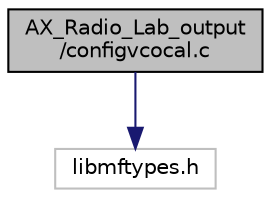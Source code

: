 digraph "AX_Radio_Lab_output/configvcocal.c"
{
 // LATEX_PDF_SIZE
  edge [fontname="Helvetica",fontsize="10",labelfontname="Helvetica",labelfontsize="10"];
  node [fontname="Helvetica",fontsize="10",shape=record];
  Node0 [label="AX_Radio_Lab_output\l/configvcocal.c",height=0.2,width=0.4,color="black", fillcolor="grey75", style="filled", fontcolor="black",tooltip=" "];
  Node0 -> Node1 [color="midnightblue",fontsize="10",style="solid",fontname="Helvetica"];
  Node1 [label="libmftypes.h",height=0.2,width=0.4,color="grey75", fillcolor="white", style="filled",tooltip=" "];
}

